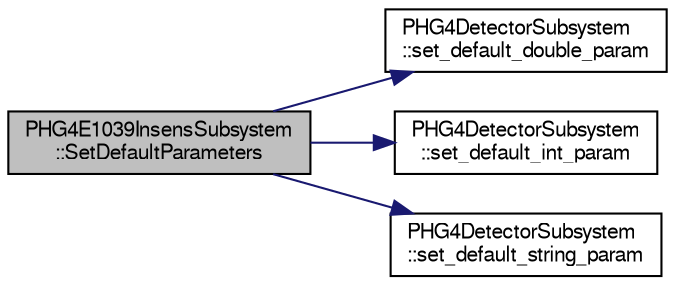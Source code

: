 digraph "PHG4E1039InsensSubsystem::SetDefaultParameters"
{
  bgcolor="transparent";
  edge [fontname="FreeSans",fontsize="10",labelfontname="FreeSans",labelfontsize="10"];
  node [fontname="FreeSans",fontsize="10",shape=record];
  rankdir="LR";
  Node1 [label="PHG4E1039InsensSubsystem\l::SetDefaultParameters",height=0.2,width=0.4,color="black", fillcolor="grey75", style="filled" fontcolor="black"];
  Node1 -> Node2 [color="midnightblue",fontsize="10",style="solid",fontname="FreeSans"];
  Node2 [label="PHG4DetectorSubsystem\l::set_default_double_param",height=0.2,width=0.4,color="black",URL="$d5/d29/classPHG4DetectorSubsystem.html#a4b15c4efd6415380306bd39144c4c8a4"];
  Node1 -> Node3 [color="midnightblue",fontsize="10",style="solid",fontname="FreeSans"];
  Node3 [label="PHG4DetectorSubsystem\l::set_default_int_param",height=0.2,width=0.4,color="black",URL="$d5/d29/classPHG4DetectorSubsystem.html#aff8499a0c11c3fa5be809484bbd51693"];
  Node1 -> Node4 [color="midnightblue",fontsize="10",style="solid",fontname="FreeSans"];
  Node4 [label="PHG4DetectorSubsystem\l::set_default_string_param",height=0.2,width=0.4,color="black",URL="$d5/d29/classPHG4DetectorSubsystem.html#a8643b3dcbba55cda5f11cb15d4e7857b"];
}
